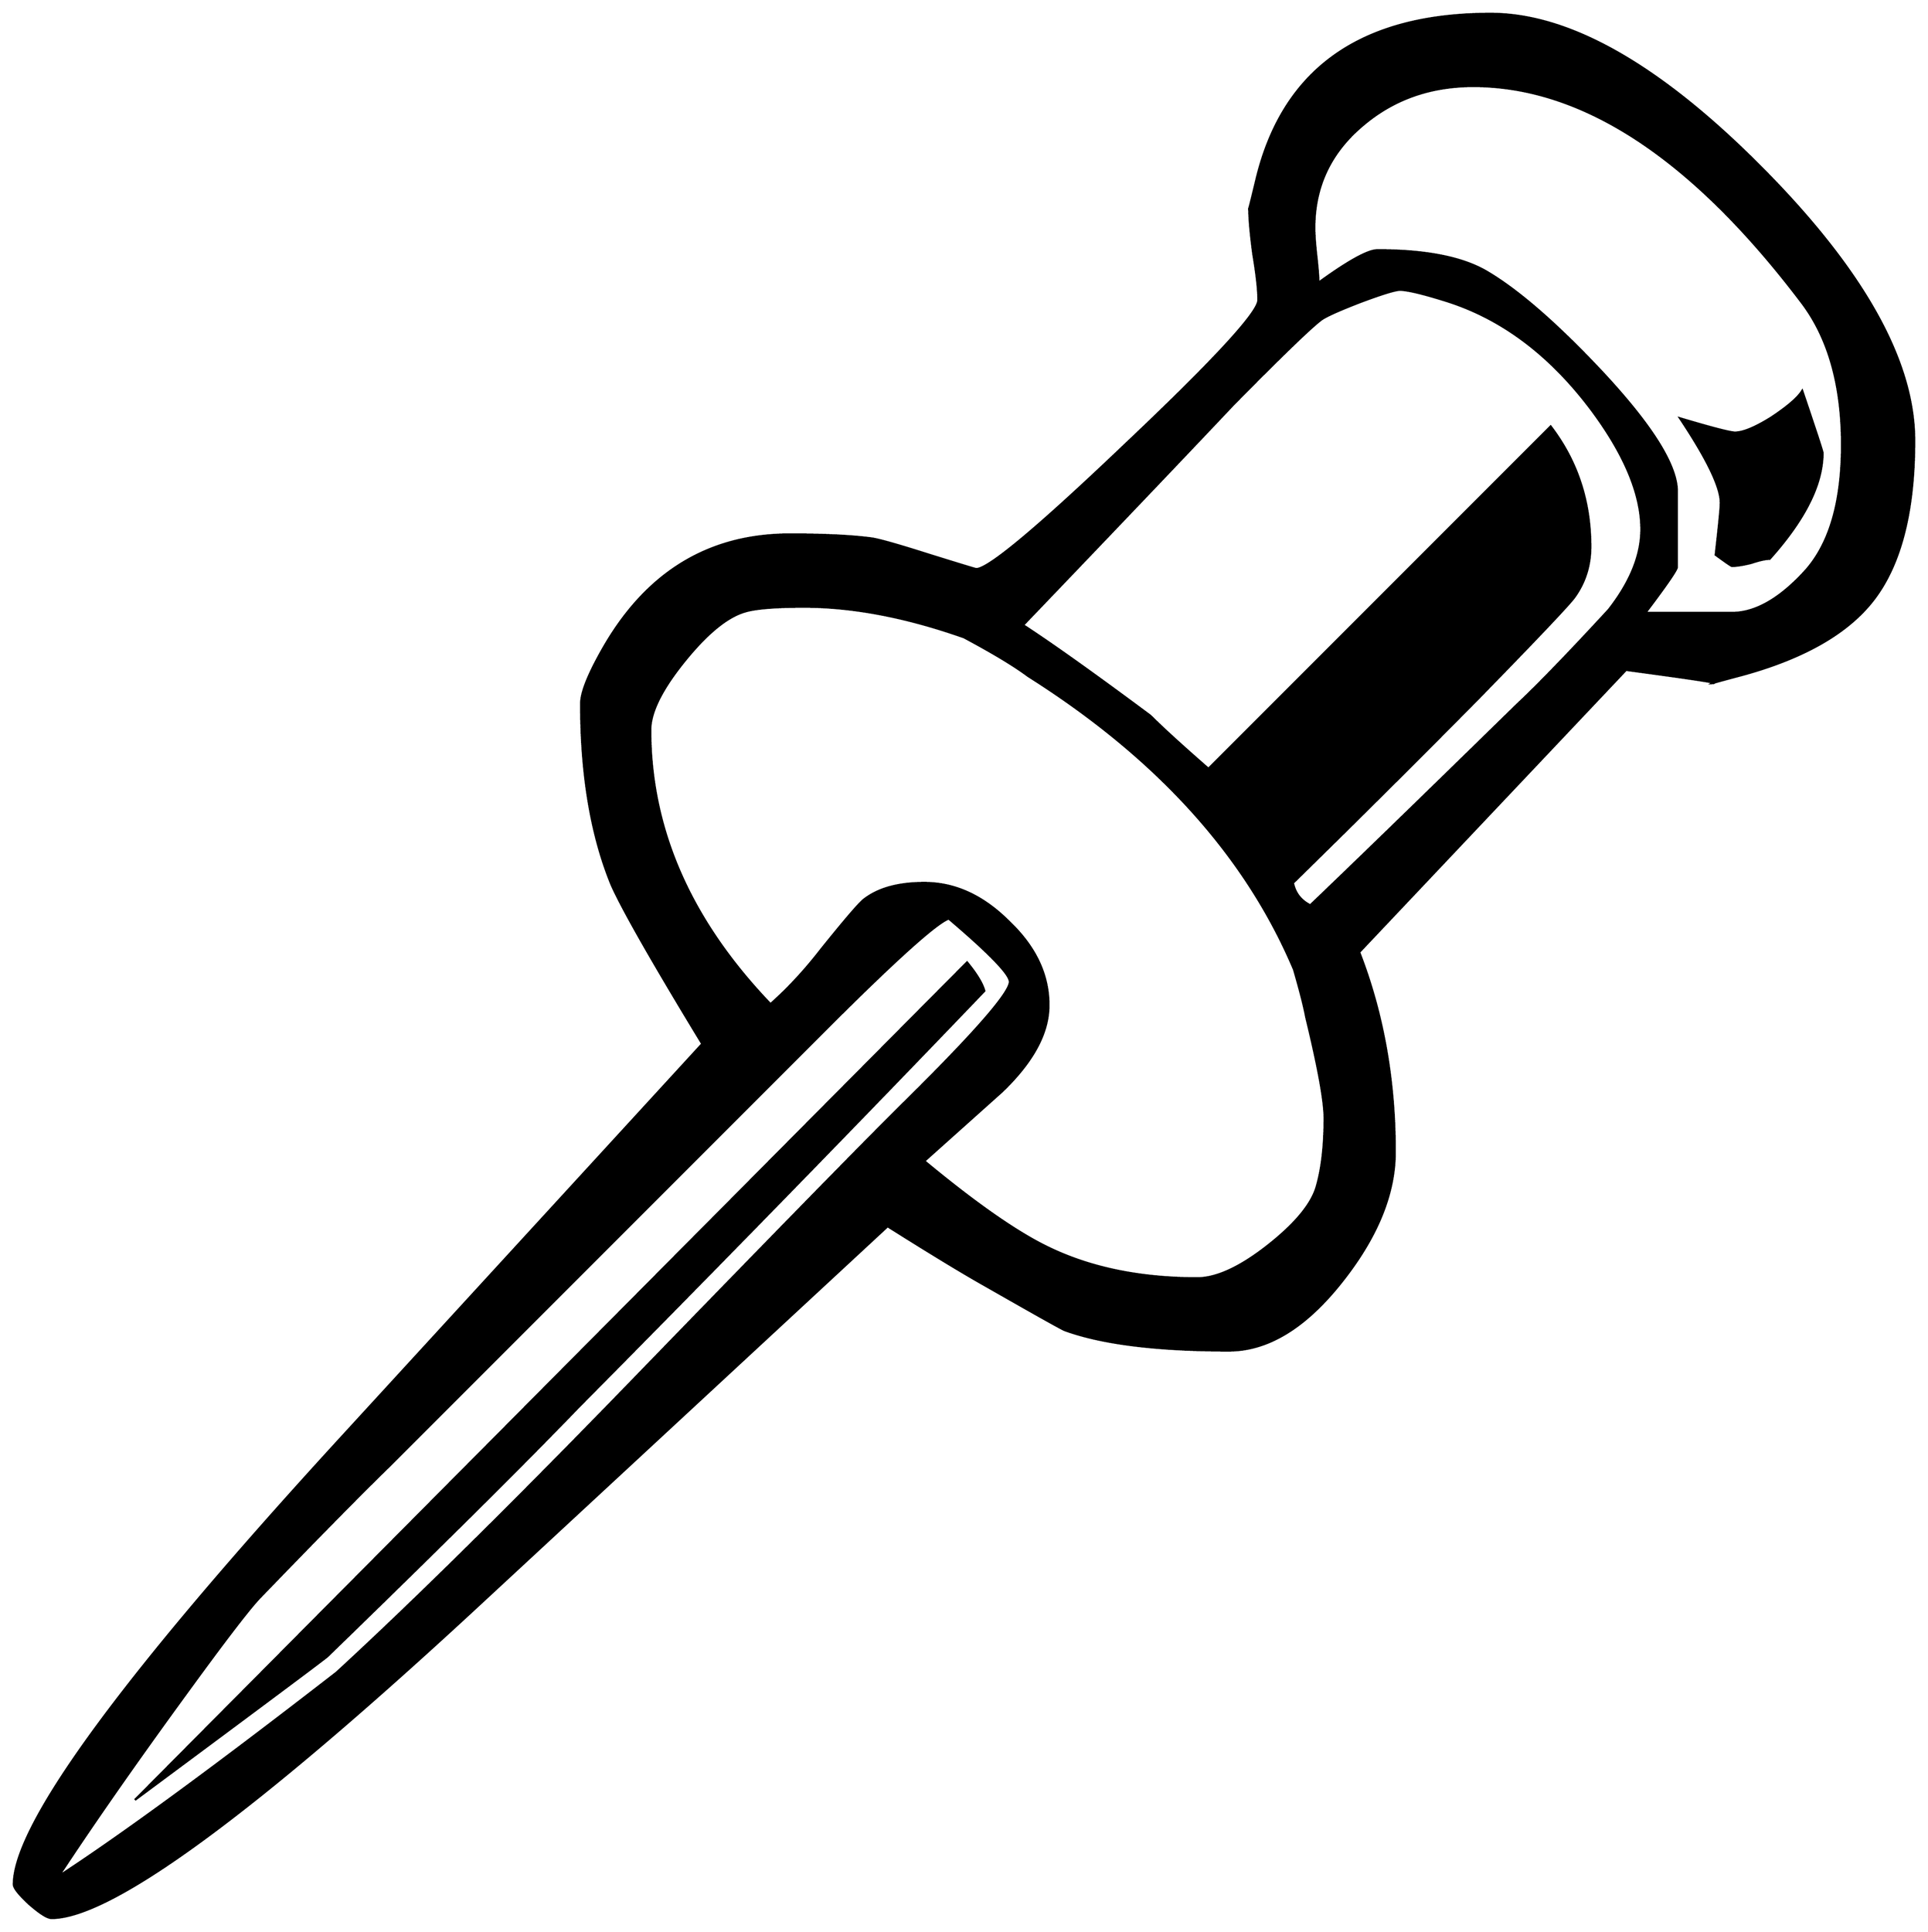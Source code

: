 


\begin{tikzpicture}[y=0.80pt, x=0.80pt, yscale=-1.0, xscale=1.0, inner sep=0pt, outer sep=0pt]
\begin{scope}[shift={(100.0,1719.0)},nonzero rule]
  \path[draw=.,fill=.,line width=1.600pt] (1948.0,-1111.0) ..
    controls (1948.0,-1044.333) and (1935.667,-993.667) ..
    (1911.0,-959.0) .. controls (1886.333,-924.333) and
    (1842.333,-898.333) .. (1779.0,-881.0) .. controls
    (1759.0,-875.667) and (1749.333,-873.0) .. (1750.0,-873.0) ..
    controls (1758.0,-873.0) and (1729.667,-877.333) ..
    (1665.0,-886.0) -- (1403.0,-609.0) .. controls
    (1426.333,-549.0) and (1438.0,-483.667) .. (1438.0,-413.0) ..
    controls (1438.0,-372.333) and (1421.0,-330.333) ..
    (1387.0,-287.0) .. controls (1351.0,-241.0) and
    (1313.667,-218.0) .. (1275.0,-218.0) .. controls
    (1204.333,-218.0) and (1150.667,-224.667) .. (1114.0,-238.0) ..
    controls (1110.667,-239.333) and (1085.667,-253.333) ..
    (1039.0,-280.0) .. controls (1016.333,-292.667) and
    (983.333,-312.667) .. (940.0,-340.0) .. controls (849.333,-256.0)
    and (713.667,-130.333) .. (533.0,37.0) .. controls (315.0,238.333)
    and (177.0,339.0) .. (119.0,339.0) .. controls (115.0,339.0)
    and (107.667,334.333) .. (97.0,325.0) .. controls (87.0,315.667)
    and (82.0,309.333) .. (82.0,306.0) .. controls (82.0,247.333)
    and (188.667,101.667) .. (402.0,-131.0) -- (758.0,-519.0) ..
    controls (709.333,-599.0) and (679.667,-651.0) .. (669.0,-675.0)
    .. controls (649.0,-723.667) and (639.0,-783.0) ..
    (639.0,-853.0) .. controls (639.0,-863.667) and (646.0,-881.333)
    .. (660.0,-906.0) .. controls (702.667,-981.333) and
    (764.0,-1019.0) .. (844.0,-1019.0) .. controls
    (878.667,-1019.0) and (905.667,-1017.667) .. (925.0,-1015.0) ..
    controls (933.0,-1013.667) and (951.667,-1008.333) ..
    (981.0,-999.0) .. controls (1011.0,-989.667) and
    (1026.333,-985.0) .. (1027.0,-985.0) .. controls
    (1039.0,-985.0) and (1088.0,-1026.0) .. (1174.0,-1108.0) ..
    controls (1260.667,-1190.0) and (1304.0,-1237.0) ..
    (1304.0,-1249.0) .. controls (1304.0,-1259.0) and
    (1302.333,-1274.0) .. (1299.0,-1294.0) .. controls
    (1296.333,-1314.0) and (1295.0,-1329.0) .. (1295.0,-1339.0) ..
    controls (1295.0,-1338.333) and (1297.333,-1347.667) ..
    (1302.0,-1367.0) .. controls (1328.0,-1475.667) and
    (1404.667,-1530.0) .. (1532.0,-1530.0) .. controls
    (1609.333,-1530.0) and (1698.0,-1479.667) .. (1798.0,-1379.0) ..
    controls (1898.0,-1278.333) and (1948.0,-1189.0) ..
    (1948.0,-1111.0) -- cycle(1877.0,-1107.0) .. controls
    (1877.0,-1165.0) and (1864.0,-1211.333) .. (1838.0,-1246.0) ..
    controls (1730.667,-1388.0) and (1623.0,-1459.0) ..
    (1515.0,-1459.0) .. controls (1473.0,-1459.0) and
    (1437.0,-1446.333) .. (1407.0,-1421.0) .. controls
    (1375.0,-1394.333) and (1359.0,-1360.667) .. (1359.0,-1320.0) ..
    controls (1359.0,-1313.333) and (1359.667,-1304.0) ..
    (1361.0,-1292.0) .. controls (1362.333,-1280.0) and
    (1363.0,-1271.333) .. (1363.0,-1266.0) .. controls
    (1392.333,-1287.333) and (1411.667,-1298.0) .. (1421.0,-1298.0) ..
    controls (1468.333,-1298.0) and (1504.0,-1291.0) ..
    (1528.0,-1277.0) .. controls (1558.667,-1259.0) and
    (1596.0,-1226.667) .. (1640.0,-1180.0) .. controls
    (1690.0,-1126.667) and (1715.0,-1087.0) .. (1715.0,-1061.0) --
    (1715.0,-987.0) .. controls (1715.0,-984.333) and
    (1704.667,-969.333) .. (1684.0,-942.0) -- (1769.0,-942.0) ..
    controls (1791.667,-942.0) and (1815.333,-955.333) ..
    (1840.0,-982.0) .. controls (1864.667,-1008.667) and
    (1877.0,-1050.333) .. (1877.0,-1107.0) --
    cycle(1680.0,-1024.0) .. controls (1680.0,-1058.0) and
    (1664.0,-1096.667) .. (1632.0,-1140.0) .. controls
    (1591.333,-1194.667) and (1543.667,-1230.667) .. (1489.0,-1248.0) ..
    controls (1465.667,-1255.333) and (1450.333,-1259.0) ..
    (1443.0,-1259.0) .. controls (1438.333,-1259.0) and
    (1425.333,-1255.0) .. (1404.0,-1247.0) .. controls
    (1383.333,-1239.0) and (1370.667,-1233.333) .. (1366.0,-1230.0) ..
    controls (1356.0,-1222.667) and (1327.0,-1194.667) ..
    (1279.0,-1146.0) .. controls (1233.667,-1098.0) and
    (1165.0,-1026.0) .. (1073.0,-930.0) .. controls
    (1101.667,-911.333) and (1143.333,-881.667) .. (1198.0,-841.0) ..
    controls (1210.0,-829.0) and (1229.0,-811.667) ..
    (1255.0,-789.0) -- (1591.0,-1125.0) .. controls
    (1617.0,-1091.0) and (1630.0,-1051.667) .. (1630.0,-1007.0) ..
    controls (1630.0,-988.333) and (1624.667,-971.667) ..
    (1614.0,-957.0) .. controls (1607.333,-948.333) and
    (1575.667,-915.0) .. (1519.0,-857.0) .. controls
    (1462.333,-799.667) and (1402.0,-739.667) .. (1338.0,-677.0) ..
    controls (1340.0,-667.0) and (1345.667,-659.667) ..
    (1355.0,-655.0) .. controls (1400.333,-698.333) and
    (1467.667,-763.667) .. (1557.0,-851.0) .. controls
    (1578.333,-871.0) and (1608.667,-902.333) .. (1648.0,-945.0) ..
    controls (1669.333,-972.333) and (1680.0,-998.667) ..
    (1680.0,-1024.0) -- cycle(1369.0,-446.0) .. controls
    (1369.0,-462.667) and (1363.0,-495.667) .. (1351.0,-545.0) ..
    controls (1349.0,-555.667) and (1345.0,-571.333) ..
    (1339.0,-592.0) .. controls (1291.667,-704.0) and
    (1204.667,-800.0) .. (1078.0,-880.0) .. controls
    (1064.667,-890.0) and (1043.667,-902.667) .. (1015.0,-918.0) ..
    controls (958.333,-938.0) and (906.0,-948.0) .. (858.0,-948.0)
    .. controls (828.667,-948.0) and (809.0,-946.333) ..
    (799.0,-943.0) .. controls (781.667,-937.667) and (762.0,-921.333)
    .. (740.0,-894.0) .. controls (718.0,-866.667) and
    (707.0,-844.333) .. (707.0,-827.0) .. controls (707.0,-729.667)
    and (746.333,-640.0) .. (825.0,-558.0) .. controls
    (842.333,-573.333) and (859.0,-591.333) .. (875.0,-612.0) ..
    controls (897.0,-639.333) and (910.667,-655.333) .. (916.0,-660.0)
    .. controls (930.0,-671.333) and (950.0,-677.0) ..
    (976.0,-677.0) .. controls (1006.0,-677.0) and
    (1033.667,-664.333) .. (1059.0,-639.0) .. controls
    (1085.0,-614.333) and (1098.0,-587.0) .. (1098.0,-557.0) ..
    controls (1098.0,-529.667) and (1082.667,-501.333) ..
    (1052.0,-472.0) .. controls (1026.667,-449.333) and
    (1001.333,-426.667) .. (976.0,-404.0) .. controls
    (1026.667,-362.0) and (1067.333,-333.667) .. (1098.0,-319.0) ..
    controls (1139.333,-299.0) and (1188.0,-289.0) ..
    (1244.0,-289.0) .. controls (1262.667,-289.0) and
    (1285.333,-299.333) .. (1312.0,-320.0) .. controls
    (1339.333,-341.333) and (1355.667,-360.667) .. (1361.0,-378.0) ..
    controls (1366.333,-396.0) and (1369.0,-418.667) ..
    (1369.0,-446.0) -- cycle(1060.0,-580.0) .. controls
    (1060.0,-587.333) and (1040.0,-608.0) .. (1000.0,-642.0) ..
    controls (987.333,-637.333) and (946.0,-600.0) .. (876.0,-530.0)
    -- (449.0,-103.0) .. controls (420.333,-75.0) and
    (378.333,-32.333) .. (323.0,25.0) .. controls (312.333,36.333) and
    (288.333,67.667) .. (251.0,119.0) .. controls (202.333,185.667) and
    (160.667,245.333) .. (126.0,298.0) .. controls (189.333,256.667) and
    (280.333,190.0) .. (399.0,98.0) .. controls (474.333,28.667) and
    (568.667,-64.333) .. (682.0,-181.0) .. controls (830.667,-334.333)
    and (923.333,-429.0) .. (960.0,-465.0) .. controls
    (1026.667,-531.0) and (1060.0,-569.333) .. (1060.0,-580.0) --
    cycle(1858.0,-1099.0) .. controls (1858.0,-1068.333) and
    (1840.667,-1033.667) .. (1806.0,-995.0) .. controls
    (1802.0,-995.0) and (1796.0,-993.667) .. (1788.0,-991.0) ..
    controls (1780.0,-989.0) and (1773.667,-988.0) ..
    (1769.0,-988.0) .. controls (1768.333,-988.0) and
    (1763.0,-991.667) .. (1753.0,-999.0) .. controls
    (1756.333,-1028.333) and (1758.0,-1045.333) .. (1758.0,-1050.0) ..
    controls (1758.0,-1065.333) and (1744.667,-1093.0) ..
    (1718.0,-1133.0) .. controls (1749.333,-1123.667) and
    (1767.333,-1119.0) .. (1772.0,-1119.0) .. controls
    (1780.0,-1119.0) and (1792.0,-1124.0) .. (1808.0,-1134.0) ..
    controls (1824.0,-1144.667) and (1834.0,-1153.333) ..
    (1838.0,-1160.0) .. controls (1851.333,-1120.667) and
    (1858.0,-1100.333) .. (1858.0,-1099.0) -- cycle(1035.0,-571.0)
    .. controls (911.0,-441.667) and (778.0,-305.333) ..
    (636.0,-162.0) .. controls (582.667,-106.667) and (500.667,-25.333)
    .. (390.0,82.0) .. controls (388.0,84.0) and (325.0,131.0)
    .. (201.0,223.0) -- (1018.0,-599.0) .. controls
    (1027.333,-587.667) and (1033.0,-578.333) .. (1035.0,-571.0) --
    cycle;
\end{scope}

\end{tikzpicture}


